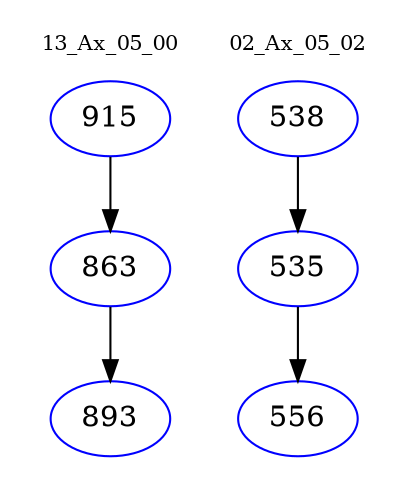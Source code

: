 digraph{
subgraph cluster_0 {
color = white
label = "13_Ax_05_00";
fontsize=10;
T0_915 [label="915", color="blue"]
T0_915 -> T0_863 [color="black"]
T0_863 [label="863", color="blue"]
T0_863 -> T0_893 [color="black"]
T0_893 [label="893", color="blue"]
}
subgraph cluster_1 {
color = white
label = "02_Ax_05_02";
fontsize=10;
T1_538 [label="538", color="blue"]
T1_538 -> T1_535 [color="black"]
T1_535 [label="535", color="blue"]
T1_535 -> T1_556 [color="black"]
T1_556 [label="556", color="blue"]
}
}
